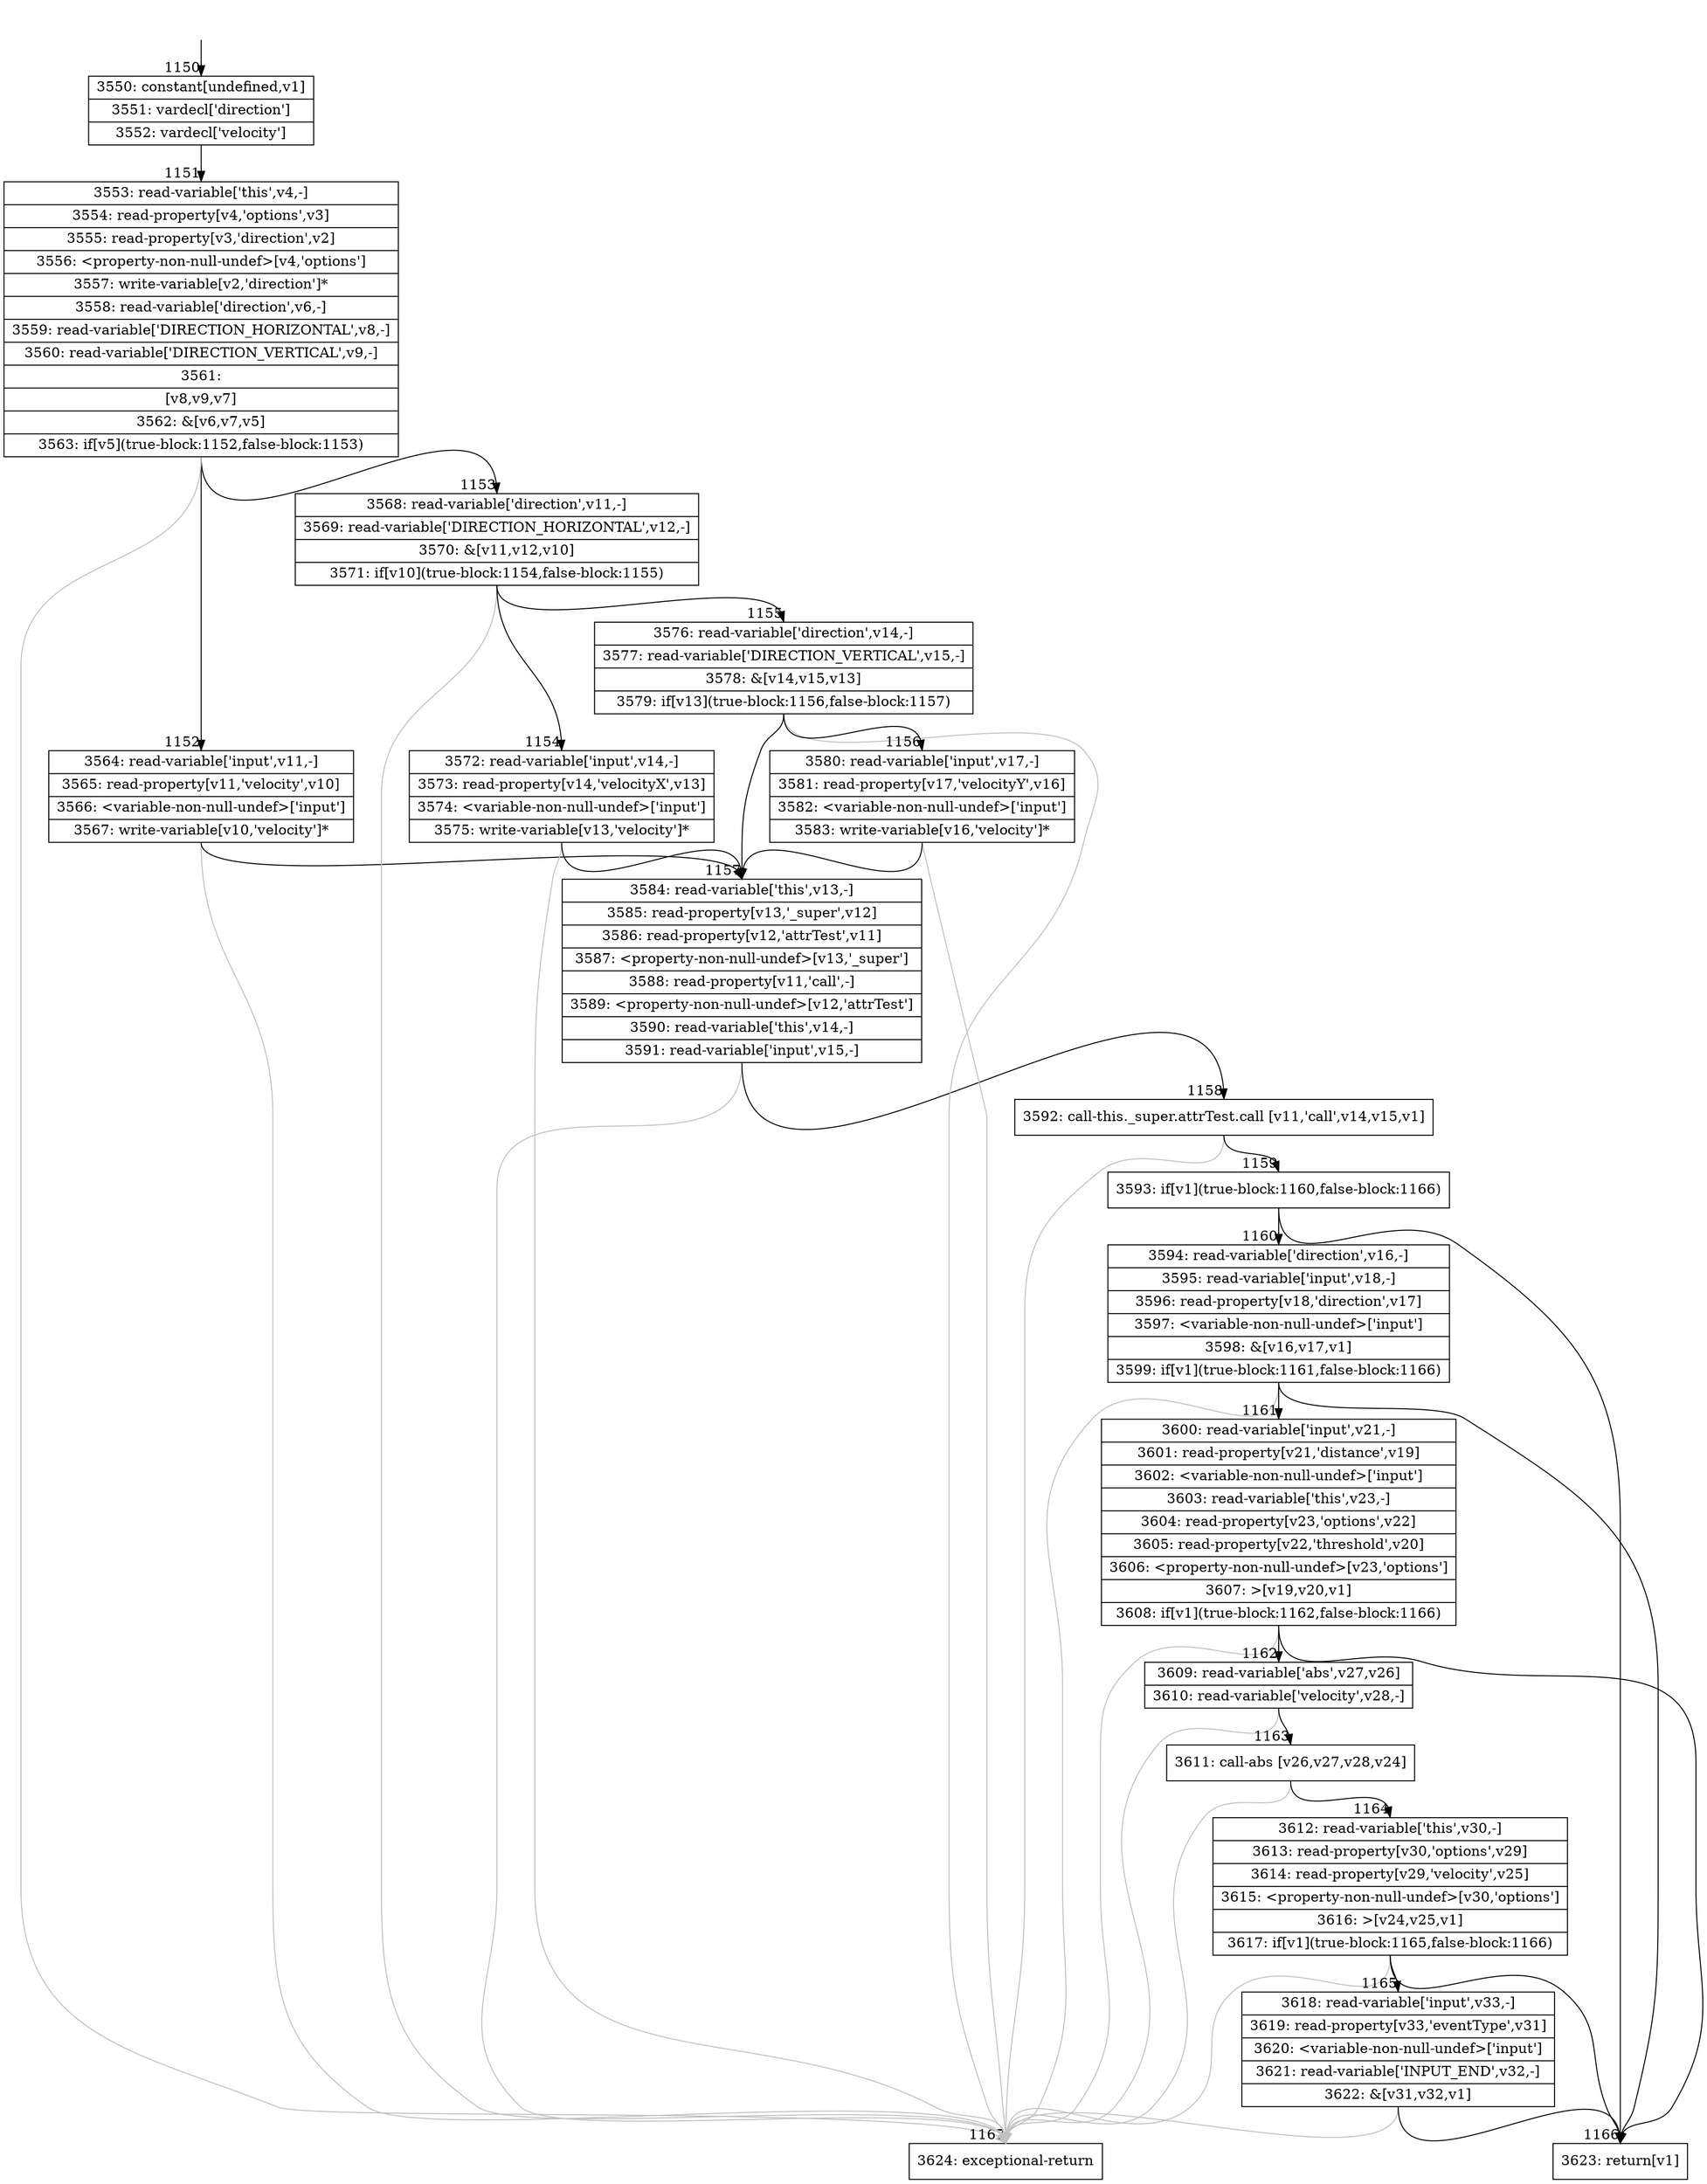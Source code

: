 digraph {
rankdir="TD"
BB_entry108[shape=none,label=""];
BB_entry108 -> BB1150 [tailport=s, headport=n, headlabel="    1150"]
BB1150 [shape=record label="{3550: constant[undefined,v1]|3551: vardecl['direction']|3552: vardecl['velocity']}" ] 
BB1150 -> BB1151 [tailport=s, headport=n, headlabel="      1151"]
BB1151 [shape=record label="{3553: read-variable['this',v4,-]|3554: read-property[v4,'options',v3]|3555: read-property[v3,'direction',v2]|3556: \<property-non-null-undef\>[v4,'options']|3557: write-variable[v2,'direction']*|3558: read-variable['direction',v6,-]|3559: read-variable['DIRECTION_HORIZONTAL',v8,-]|3560: read-variable['DIRECTION_VERTICAL',v9,-]|3561: |[v8,v9,v7]|3562: &[v6,v7,v5]|3563: if[v5](true-block:1152,false-block:1153)}" ] 
BB1151 -> BB1152 [tailport=s, headport=n, headlabel="      1152"]
BB1151 -> BB1153 [tailport=s, headport=n, headlabel="      1153"]
BB1151 -> BB1167 [tailport=s, headport=n, color=gray, headlabel="      1167"]
BB1152 [shape=record label="{3564: read-variable['input',v11,-]|3565: read-property[v11,'velocity',v10]|3566: \<variable-non-null-undef\>['input']|3567: write-variable[v10,'velocity']*}" ] 
BB1152 -> BB1157 [tailport=s, headport=n, headlabel="      1157"]
BB1152 -> BB1167 [tailport=s, headport=n, color=gray]
BB1153 [shape=record label="{3568: read-variable['direction',v11,-]|3569: read-variable['DIRECTION_HORIZONTAL',v12,-]|3570: &[v11,v12,v10]|3571: if[v10](true-block:1154,false-block:1155)}" ] 
BB1153 -> BB1154 [tailport=s, headport=n, headlabel="      1154"]
BB1153 -> BB1155 [tailport=s, headport=n, headlabel="      1155"]
BB1153 -> BB1167 [tailport=s, headport=n, color=gray]
BB1154 [shape=record label="{3572: read-variable['input',v14,-]|3573: read-property[v14,'velocityX',v13]|3574: \<variable-non-null-undef\>['input']|3575: write-variable[v13,'velocity']*}" ] 
BB1154 -> BB1157 [tailport=s, headport=n]
BB1154 -> BB1167 [tailport=s, headport=n, color=gray]
BB1155 [shape=record label="{3576: read-variable['direction',v14,-]|3577: read-variable['DIRECTION_VERTICAL',v15,-]|3578: &[v14,v15,v13]|3579: if[v13](true-block:1156,false-block:1157)}" ] 
BB1155 -> BB1156 [tailport=s, headport=n, headlabel="      1156"]
BB1155 -> BB1157 [tailport=s, headport=n]
BB1155 -> BB1167 [tailport=s, headport=n, color=gray]
BB1156 [shape=record label="{3580: read-variable['input',v17,-]|3581: read-property[v17,'velocityY',v16]|3582: \<variable-non-null-undef\>['input']|3583: write-variable[v16,'velocity']*}" ] 
BB1156 -> BB1157 [tailport=s, headport=n]
BB1156 -> BB1167 [tailport=s, headport=n, color=gray]
BB1157 [shape=record label="{3584: read-variable['this',v13,-]|3585: read-property[v13,'_super',v12]|3586: read-property[v12,'attrTest',v11]|3587: \<property-non-null-undef\>[v13,'_super']|3588: read-property[v11,'call',-]|3589: \<property-non-null-undef\>[v12,'attrTest']|3590: read-variable['this',v14,-]|3591: read-variable['input',v15,-]}" ] 
BB1157 -> BB1158 [tailport=s, headport=n, headlabel="      1158"]
BB1157 -> BB1167 [tailport=s, headport=n, color=gray]
BB1158 [shape=record label="{3592: call-this._super.attrTest.call [v11,'call',v14,v15,v1]}" ] 
BB1158 -> BB1159 [tailport=s, headport=n, headlabel="      1159"]
BB1158 -> BB1167 [tailport=s, headport=n, color=gray]
BB1159 [shape=record label="{3593: if[v1](true-block:1160,false-block:1166)}" ] 
BB1159 -> BB1166 [tailport=s, headport=n, headlabel="      1166"]
BB1159 -> BB1160 [tailport=s, headport=n, headlabel="      1160"]
BB1160 [shape=record label="{3594: read-variable['direction',v16,-]|3595: read-variable['input',v18,-]|3596: read-property[v18,'direction',v17]|3597: \<variable-non-null-undef\>['input']|3598: &[v16,v17,v1]|3599: if[v1](true-block:1161,false-block:1166)}" ] 
BB1160 -> BB1166 [tailport=s, headport=n]
BB1160 -> BB1161 [tailport=s, headport=n, headlabel="      1161"]
BB1160 -> BB1167 [tailport=s, headport=n, color=gray]
BB1161 [shape=record label="{3600: read-variable['input',v21,-]|3601: read-property[v21,'distance',v19]|3602: \<variable-non-null-undef\>['input']|3603: read-variable['this',v23,-]|3604: read-property[v23,'options',v22]|3605: read-property[v22,'threshold',v20]|3606: \<property-non-null-undef\>[v23,'options']|3607: \>[v19,v20,v1]|3608: if[v1](true-block:1162,false-block:1166)}" ] 
BB1161 -> BB1166 [tailport=s, headport=n]
BB1161 -> BB1162 [tailport=s, headport=n, headlabel="      1162"]
BB1161 -> BB1167 [tailport=s, headport=n, color=gray]
BB1162 [shape=record label="{3609: read-variable['abs',v27,v26]|3610: read-variable['velocity',v28,-]}" ] 
BB1162 -> BB1163 [tailport=s, headport=n, headlabel="      1163"]
BB1162 -> BB1167 [tailport=s, headport=n, color=gray]
BB1163 [shape=record label="{3611: call-abs [v26,v27,v28,v24]}" ] 
BB1163 -> BB1164 [tailport=s, headport=n, headlabel="      1164"]
BB1163 -> BB1167 [tailport=s, headport=n, color=gray]
BB1164 [shape=record label="{3612: read-variable['this',v30,-]|3613: read-property[v30,'options',v29]|3614: read-property[v29,'velocity',v25]|3615: \<property-non-null-undef\>[v30,'options']|3616: \>[v24,v25,v1]|3617: if[v1](true-block:1165,false-block:1166)}" ] 
BB1164 -> BB1166 [tailport=s, headport=n]
BB1164 -> BB1165 [tailport=s, headport=n, headlabel="      1165"]
BB1164 -> BB1167 [tailport=s, headport=n, color=gray]
BB1165 [shape=record label="{3618: read-variable['input',v33,-]|3619: read-property[v33,'eventType',v31]|3620: \<variable-non-null-undef\>['input']|3621: read-variable['INPUT_END',v32,-]|3622: &[v31,v32,v1]}" ] 
BB1165 -> BB1166 [tailport=s, headport=n]
BB1165 -> BB1167 [tailport=s, headport=n, color=gray]
BB1166 [shape=record label="{3623: return[v1]}" ] 
BB1167 [shape=record label="{3624: exceptional-return}" ] 
//#$~ 1863
}
